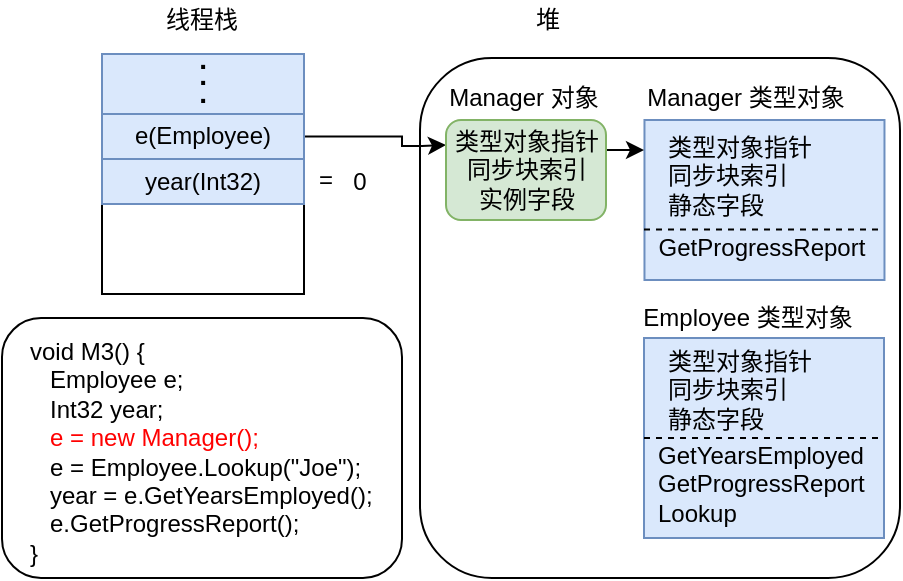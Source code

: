 <mxfile version="13.9.9" type="device"><diagram id="4rDPdFshepHdWrGTR8DC" name="第 1 页"><mxGraphModel dx="1106" dy="972" grid="1" gridSize="10" guides="1" tooltips="1" connect="1" arrows="1" fold="1" page="1" pageScale="1" pageWidth="827" pageHeight="1169" math="0" shadow="0"><root><mxCell id="0"/><mxCell id="1" parent="0"/><mxCell id="YR1hIyzCAIe4QPrNjOTu-1" value="" style="rounded=0;whiteSpace=wrap;html=1;" parent="1" vertex="1"><mxGeometry x="210" y="248" width="101" height="120" as="geometry"/></mxCell><mxCell id="YR1hIyzCAIe4QPrNjOTu-2" value="" style="rounded=1;whiteSpace=wrap;html=1;" parent="1" vertex="1"><mxGeometry x="160" y="380" width="200" height="130" as="geometry"/></mxCell><mxCell id="YR1hIyzCAIe4QPrNjOTu-3" value="void M3() {&lt;br&gt;&amp;nbsp; &lt;font color=&quot;#ff0000&quot;&gt;&amp;nbsp;&lt;/font&gt;Employee e;&lt;br&gt;&amp;nbsp; &amp;nbsp;Int32 year;&lt;br&gt;&amp;nbsp; &amp;nbsp;&lt;font color=&quot;#ff0000&quot;&gt;e = new Manager();&lt;/font&gt;&lt;br&gt;&amp;nbsp; &amp;nbsp;e = Employee.Lookup(&quot;Joe&quot;);&lt;br&gt;&amp;nbsp; &amp;nbsp;year = e.GetYearsEmployed();&lt;br&gt;&amp;nbsp; &amp;nbsp;e.GetProgressReport();&lt;br&gt;}" style="text;html=1;strokeColor=none;fillColor=none;align=left;verticalAlign=top;whiteSpace=wrap;rounded=0;" parent="1" vertex="1"><mxGeometry x="172" y="383" width="180" height="120" as="geometry"/></mxCell><mxCell id="YR1hIyzCAIe4QPrNjOTu-4" value="" style="rounded=1;whiteSpace=wrap;html=1;" parent="1" vertex="1"><mxGeometry x="369" y="250" width="240" height="260" as="geometry"/></mxCell><mxCell id="YR1hIyzCAIe4QPrNjOTu-5" value="" style="rounded=0;whiteSpace=wrap;html=1;fillColor=#dae8fc;strokeColor=#6c8ebf;" parent="1" vertex="1"><mxGeometry x="210" y="248" width="101" height="30" as="geometry"/></mxCell><mxCell id="YR1hIyzCAIe4QPrNjOTu-6" value="" style="group" parent="1" vertex="1" connectable="0"><mxGeometry x="241" y="244" width="40" height="37" as="geometry"/></mxCell><mxCell id="YR1hIyzCAIe4QPrNjOTu-7" value="&lt;b&gt;&lt;font style=&quot;font-size: 14px&quot;&gt;·&lt;/font&gt;&lt;/b&gt;" style="text;html=1;strokeColor=none;fillColor=none;align=center;verticalAlign=middle;whiteSpace=wrap;rounded=0;" parent="YR1hIyzCAIe4QPrNjOTu-6" vertex="1"><mxGeometry width="40" height="20" as="geometry"/></mxCell><mxCell id="YR1hIyzCAIe4QPrNjOTu-8" value="&lt;b&gt;&lt;font style=&quot;font-size: 14px&quot;&gt;·&lt;/font&gt;&lt;/b&gt;" style="text;html=1;strokeColor=none;fillColor=none;align=center;verticalAlign=middle;whiteSpace=wrap;rounded=0;" parent="YR1hIyzCAIe4QPrNjOTu-6" vertex="1"><mxGeometry y="8" width="40" height="20" as="geometry"/></mxCell><mxCell id="YR1hIyzCAIe4QPrNjOTu-9" value="&lt;b&gt;&lt;font style=&quot;font-size: 14px&quot;&gt;·&lt;/font&gt;&lt;/b&gt;" style="text;html=1;strokeColor=none;fillColor=none;align=center;verticalAlign=middle;whiteSpace=wrap;rounded=0;" parent="YR1hIyzCAIe4QPrNjOTu-6" vertex="1"><mxGeometry y="17" width="40" height="20" as="geometry"/></mxCell><mxCell id="YR1hIyzCAIe4QPrNjOTu-10" value="线程栈" style="text;html=1;strokeColor=none;fillColor=none;align=center;verticalAlign=middle;whiteSpace=wrap;rounded=0;" parent="1" vertex="1"><mxGeometry x="240" y="221" width="40" height="20" as="geometry"/></mxCell><mxCell id="YR1hIyzCAIe4QPrNjOTu-11" value="堆" style="text;html=1;strokeColor=none;fillColor=none;align=center;verticalAlign=middle;whiteSpace=wrap;rounded=0;" parent="1" vertex="1"><mxGeometry x="413" y="221" width="40" height="20" as="geometry"/></mxCell><mxCell id="YR1hIyzCAIe4QPrNjOTu-12" value="" style="group" parent="1" vertex="1" connectable="0"><mxGeometry x="481.24" y="281" width="120" height="80" as="geometry"/></mxCell><mxCell id="YR1hIyzCAIe4QPrNjOTu-13" value="" style="rounded=0;whiteSpace=wrap;html=1;fillColor=#dae8fc;strokeColor=#6c8ebf;" parent="YR1hIyzCAIe4QPrNjOTu-12" vertex="1"><mxGeometry width="120" height="80" as="geometry"/></mxCell><mxCell id="YR1hIyzCAIe4QPrNjOTu-14" value="类型对象指针&lt;br&gt;同步块索引&lt;br&gt;静态字段" style="text;html=1;strokeColor=none;fillColor=none;align=left;verticalAlign=top;whiteSpace=wrap;rounded=0;" parent="YR1hIyzCAIe4QPrNjOTu-12" vertex="1"><mxGeometry x="10" width="90" height="50" as="geometry"/></mxCell><mxCell id="YR1hIyzCAIe4QPrNjOTu-15" value="GetProgressReport" style="text;html=1;strokeColor=none;fillColor=none;align=center;verticalAlign=middle;whiteSpace=wrap;rounded=0;" parent="YR1hIyzCAIe4QPrNjOTu-12" vertex="1"><mxGeometry x="4" y="54" width="110" height="20" as="geometry"/></mxCell><mxCell id="YR1hIyzCAIe4QPrNjOTu-16" value="" style="endArrow=none;dashed=1;html=1;entryX=0.998;entryY=0.684;entryDx=0;entryDy=0;exitX=-0.002;exitY=0.684;exitDx=0;exitDy=0;entryPerimeter=0;exitPerimeter=0;" parent="YR1hIyzCAIe4QPrNjOTu-12" source="YR1hIyzCAIe4QPrNjOTu-13" target="YR1hIyzCAIe4QPrNjOTu-13" edge="1"><mxGeometry width="50" height="50" relative="1" as="geometry"><mxPoint x="-130" y="80" as="sourcePoint"/><mxPoint x="-80" y="30" as="targetPoint"/></mxGeometry></mxCell><mxCell id="YR1hIyzCAIe4QPrNjOTu-17" value="" style="group" parent="1" vertex="1" connectable="0"><mxGeometry x="481" y="390" width="120" height="100" as="geometry"/></mxCell><mxCell id="YR1hIyzCAIe4QPrNjOTu-18" value="" style="rounded=0;whiteSpace=wrap;html=1;fillColor=#dae8fc;strokeColor=#6c8ebf;" parent="YR1hIyzCAIe4QPrNjOTu-17" vertex="1"><mxGeometry width="120" height="100" as="geometry"/></mxCell><mxCell id="YR1hIyzCAIe4QPrNjOTu-19" value="类型对象指针&lt;br&gt;同步块索引&lt;br&gt;静态字段" style="text;html=1;strokeColor=none;fillColor=none;align=left;verticalAlign=top;whiteSpace=wrap;rounded=0;" parent="YR1hIyzCAIe4QPrNjOTu-17" vertex="1"><mxGeometry x="10" y="-2" width="90" height="45.455" as="geometry"/></mxCell><mxCell id="YR1hIyzCAIe4QPrNjOTu-20" value="" style="endArrow=none;dashed=1;html=1;entryX=1;entryY=0.5;entryDx=0;entryDy=0;exitX=0;exitY=0.5;exitDx=0;exitDy=0;" parent="YR1hIyzCAIe4QPrNjOTu-17" source="YR1hIyzCAIe4QPrNjOTu-18" target="YR1hIyzCAIe4QPrNjOTu-18" edge="1"><mxGeometry width="50" height="50" relative="1" as="geometry"><mxPoint x="-130" y="72.727" as="sourcePoint"/><mxPoint x="-80" y="27.273" as="targetPoint"/></mxGeometry></mxCell><mxCell id="YR1hIyzCAIe4QPrNjOTu-21" value="GetYearsEmployed&lt;br&gt;GetProgressReport&lt;br&gt;Lookup" style="text;html=1;strokeColor=none;fillColor=none;align=left;verticalAlign=middle;whiteSpace=wrap;rounded=0;" parent="YR1hIyzCAIe4QPrNjOTu-17" vertex="1"><mxGeometry x="5" y="54.545" width="110" height="36.364" as="geometry"/></mxCell><mxCell id="YR1hIyzCAIe4QPrNjOTu-22" value="Manager 类型对象" style="text;html=1;strokeColor=none;fillColor=none;align=center;verticalAlign=middle;whiteSpace=wrap;rounded=0;" parent="1" vertex="1"><mxGeometry x="477" y="260" width="110" height="20" as="geometry"/></mxCell><mxCell id="YR1hIyzCAIe4QPrNjOTu-23" value="Employee 类型对象" style="text;html=1;strokeColor=none;fillColor=none;align=center;verticalAlign=middle;whiteSpace=wrap;rounded=0;" parent="1" vertex="1"><mxGeometry x="478" y="370" width="110" height="20" as="geometry"/></mxCell><mxCell id="YR1hIyzCAIe4QPrNjOTu-24" style="edgeStyle=orthogonalEdgeStyle;rounded=0;orthogonalLoop=1;jettySize=auto;html=1;entryX=0;entryY=0.25;entryDx=0;entryDy=0;" parent="1" source="YR1hIyzCAIe4QPrNjOTu-25" target="YR1hIyzCAIe4QPrNjOTu-30" edge="1"><mxGeometry relative="1" as="geometry"><mxPoint x="350" y="260" as="targetPoint"/><Array as="points"><mxPoint x="360" y="289"/><mxPoint x="360" y="294"/><mxPoint x="370" y="294"/></Array></mxGeometry></mxCell><mxCell id="YR1hIyzCAIe4QPrNjOTu-25" value="e(Employee)" style="rounded=0;whiteSpace=wrap;html=1;fillColor=#dae8fc;strokeColor=#6c8ebf;" parent="1" vertex="1"><mxGeometry x="210" y="278" width="101" height="22.5" as="geometry"/></mxCell><mxCell id="YR1hIyzCAIe4QPrNjOTu-26" value="year(Int32)" style="rounded=0;whiteSpace=wrap;html=1;fillColor=#dae8fc;strokeColor=#6c8ebf;" parent="1" vertex="1"><mxGeometry x="210" y="300.5" width="101" height="22.5" as="geometry"/></mxCell><mxCell id="YR1hIyzCAIe4QPrNjOTu-27" value="=" style="text;html=1;strokeColor=none;fillColor=none;align=center;verticalAlign=middle;whiteSpace=wrap;rounded=0;" parent="1" vertex="1"><mxGeometry x="312" y="301" width="20" height="20" as="geometry"/></mxCell><mxCell id="YR1hIyzCAIe4QPrNjOTu-28" value="0" style="text;html=1;strokeColor=none;fillColor=none;align=center;verticalAlign=middle;whiteSpace=wrap;rounded=0;" parent="1" vertex="1"><mxGeometry x="328.5" y="301.75" width="20" height="20" as="geometry"/></mxCell><mxCell id="YR1hIyzCAIe4QPrNjOTu-32" style="edgeStyle=orthogonalEdgeStyle;rounded=0;orthogonalLoop=1;jettySize=auto;html=1;exitX=1;exitY=0.25;exitDx=0;exitDy=0;entryX=-0.002;entryY=0.182;entryDx=0;entryDy=0;entryPerimeter=0;" parent="1" source="YR1hIyzCAIe4QPrNjOTu-31" target="YR1hIyzCAIe4QPrNjOTu-13" edge="1"><mxGeometry relative="1" as="geometry"/></mxCell><mxCell id="YR1hIyzCAIe4QPrNjOTu-33" value="Manager 对象" style="text;html=1;strokeColor=none;fillColor=none;align=center;verticalAlign=middle;whiteSpace=wrap;rounded=0;" parent="1" vertex="1"><mxGeometry x="379" y="260" width="84" height="20" as="geometry"/></mxCell><mxCell id="YR1hIyzCAIe4QPrNjOTu-30" value="" style="rounded=1;whiteSpace=wrap;html=1;fillColor=#d5e8d4;strokeColor=#82b366;" parent="1" vertex="1"><mxGeometry x="382" y="281" width="80" height="50" as="geometry"/></mxCell><mxCell id="YR1hIyzCAIe4QPrNjOTu-31" value="类型对象指针&lt;br&gt;同步块索引&lt;br&gt;实例字段" style="text;html=1;strokeColor=none;fillColor=none;align=center;verticalAlign=middle;whiteSpace=wrap;rounded=0;" parent="1" vertex="1"><mxGeometry x="381.5" y="286" width="81" height="40" as="geometry"/></mxCell></root></mxGraphModel></diagram></mxfile>